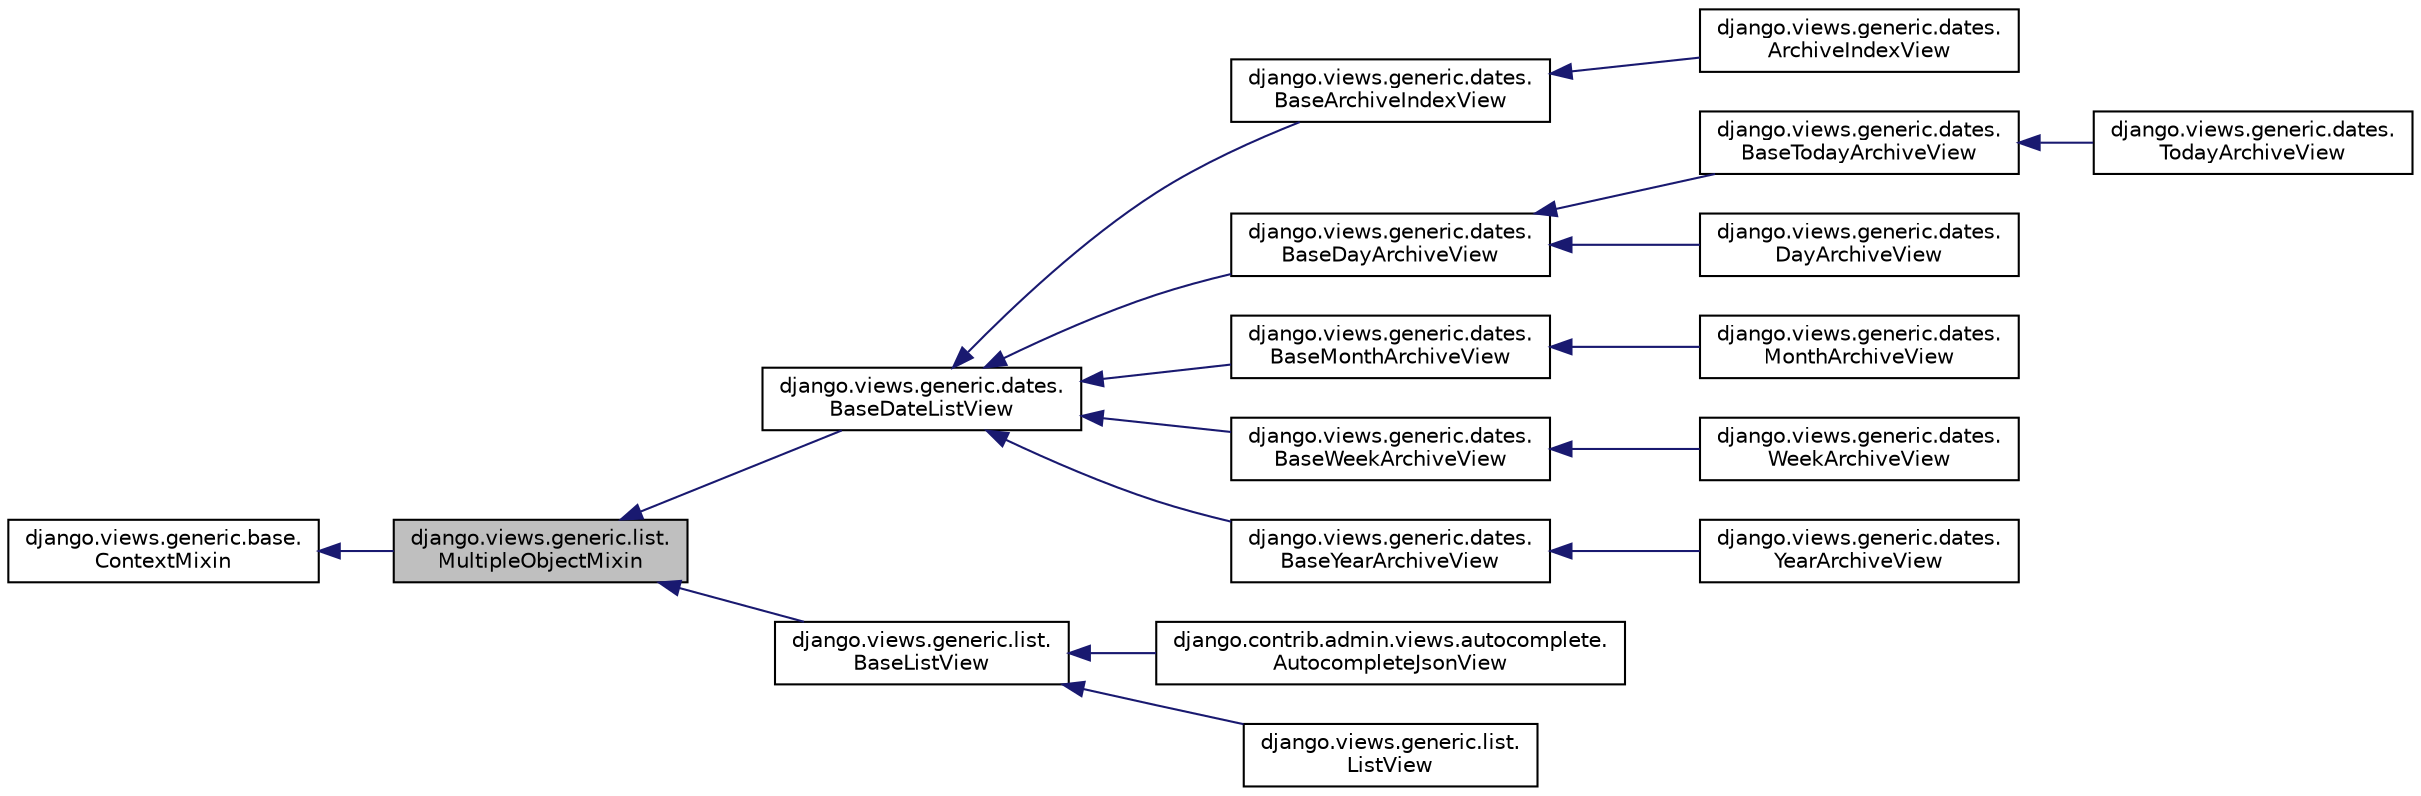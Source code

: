 digraph "django.views.generic.list.MultipleObjectMixin"
{
 // LATEX_PDF_SIZE
  edge [fontname="Helvetica",fontsize="10",labelfontname="Helvetica",labelfontsize="10"];
  node [fontname="Helvetica",fontsize="10",shape=record];
  rankdir="LR";
  Node1 [label="django.views.generic.list.\lMultipleObjectMixin",height=0.2,width=0.4,color="black", fillcolor="grey75", style="filled", fontcolor="black",tooltip=" "];
  Node2 -> Node1 [dir="back",color="midnightblue",fontsize="10",style="solid"];
  Node2 [label="django.views.generic.base.\lContextMixin",height=0.2,width=0.4,color="black", fillcolor="white", style="filled",URL="$classdjango_1_1views_1_1generic_1_1base_1_1_context_mixin.html",tooltip=" "];
  Node1 -> Node3 [dir="back",color="midnightblue",fontsize="10",style="solid"];
  Node3 [label="django.views.generic.dates.\lBaseDateListView",height=0.2,width=0.4,color="black", fillcolor="white", style="filled",URL="$classdjango_1_1views_1_1generic_1_1dates_1_1_base_date_list_view.html",tooltip=" "];
  Node3 -> Node4 [dir="back",color="midnightblue",fontsize="10",style="solid"];
  Node4 [label="django.views.generic.dates.\lBaseArchiveIndexView",height=0.2,width=0.4,color="black", fillcolor="white", style="filled",URL="$classdjango_1_1views_1_1generic_1_1dates_1_1_base_archive_index_view.html",tooltip=" "];
  Node4 -> Node5 [dir="back",color="midnightblue",fontsize="10",style="solid"];
  Node5 [label="django.views.generic.dates.\lArchiveIndexView",height=0.2,width=0.4,color="black", fillcolor="white", style="filled",URL="$classdjango_1_1views_1_1generic_1_1dates_1_1_archive_index_view.html",tooltip=" "];
  Node3 -> Node6 [dir="back",color="midnightblue",fontsize="10",style="solid"];
  Node6 [label="django.views.generic.dates.\lBaseDayArchiveView",height=0.2,width=0.4,color="black", fillcolor="white", style="filled",URL="$classdjango_1_1views_1_1generic_1_1dates_1_1_base_day_archive_view.html",tooltip=" "];
  Node6 -> Node7 [dir="back",color="midnightblue",fontsize="10",style="solid"];
  Node7 [label="django.views.generic.dates.\lBaseTodayArchiveView",height=0.2,width=0.4,color="black", fillcolor="white", style="filled",URL="$classdjango_1_1views_1_1generic_1_1dates_1_1_base_today_archive_view.html",tooltip=" "];
  Node7 -> Node8 [dir="back",color="midnightblue",fontsize="10",style="solid"];
  Node8 [label="django.views.generic.dates.\lTodayArchiveView",height=0.2,width=0.4,color="black", fillcolor="white", style="filled",URL="$classdjango_1_1views_1_1generic_1_1dates_1_1_today_archive_view.html",tooltip=" "];
  Node6 -> Node9 [dir="back",color="midnightblue",fontsize="10",style="solid"];
  Node9 [label="django.views.generic.dates.\lDayArchiveView",height=0.2,width=0.4,color="black", fillcolor="white", style="filled",URL="$classdjango_1_1views_1_1generic_1_1dates_1_1_day_archive_view.html",tooltip=" "];
  Node3 -> Node10 [dir="back",color="midnightblue",fontsize="10",style="solid"];
  Node10 [label="django.views.generic.dates.\lBaseMonthArchiveView",height=0.2,width=0.4,color="black", fillcolor="white", style="filled",URL="$classdjango_1_1views_1_1generic_1_1dates_1_1_base_month_archive_view.html",tooltip=" "];
  Node10 -> Node11 [dir="back",color="midnightblue",fontsize="10",style="solid"];
  Node11 [label="django.views.generic.dates.\lMonthArchiveView",height=0.2,width=0.4,color="black", fillcolor="white", style="filled",URL="$classdjango_1_1views_1_1generic_1_1dates_1_1_month_archive_view.html",tooltip=" "];
  Node3 -> Node12 [dir="back",color="midnightblue",fontsize="10",style="solid"];
  Node12 [label="django.views.generic.dates.\lBaseWeekArchiveView",height=0.2,width=0.4,color="black", fillcolor="white", style="filled",URL="$classdjango_1_1views_1_1generic_1_1dates_1_1_base_week_archive_view.html",tooltip=" "];
  Node12 -> Node13 [dir="back",color="midnightblue",fontsize="10",style="solid"];
  Node13 [label="django.views.generic.dates.\lWeekArchiveView",height=0.2,width=0.4,color="black", fillcolor="white", style="filled",URL="$classdjango_1_1views_1_1generic_1_1dates_1_1_week_archive_view.html",tooltip=" "];
  Node3 -> Node14 [dir="back",color="midnightblue",fontsize="10",style="solid"];
  Node14 [label="django.views.generic.dates.\lBaseYearArchiveView",height=0.2,width=0.4,color="black", fillcolor="white", style="filled",URL="$classdjango_1_1views_1_1generic_1_1dates_1_1_base_year_archive_view.html",tooltip=" "];
  Node14 -> Node15 [dir="back",color="midnightblue",fontsize="10",style="solid"];
  Node15 [label="django.views.generic.dates.\lYearArchiveView",height=0.2,width=0.4,color="black", fillcolor="white", style="filled",URL="$classdjango_1_1views_1_1generic_1_1dates_1_1_year_archive_view.html",tooltip=" "];
  Node1 -> Node16 [dir="back",color="midnightblue",fontsize="10",style="solid"];
  Node16 [label="django.views.generic.list.\lBaseListView",height=0.2,width=0.4,color="black", fillcolor="white", style="filled",URL="$classdjango_1_1views_1_1generic_1_1list_1_1_base_list_view.html",tooltip=" "];
  Node16 -> Node17 [dir="back",color="midnightblue",fontsize="10",style="solid"];
  Node17 [label="django.contrib.admin.views.autocomplete.\lAutocompleteJsonView",height=0.2,width=0.4,color="black", fillcolor="white", style="filled",URL="$classdjango_1_1contrib_1_1admin_1_1views_1_1autocomplete_1_1_autocomplete_json_view.html",tooltip=" "];
  Node16 -> Node18 [dir="back",color="midnightblue",fontsize="10",style="solid"];
  Node18 [label="django.views.generic.list.\lListView",height=0.2,width=0.4,color="black", fillcolor="white", style="filled",URL="$classdjango_1_1views_1_1generic_1_1list_1_1_list_view.html",tooltip=" "];
}
